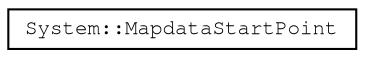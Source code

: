 digraph "Graphical Class Hierarchy"
{
 // LATEX_PDF_SIZE
  edge [fontname="FreeMono",fontsize="10",labelfontname="FreeMono",labelfontsize="10"];
  node [fontname="FreeMono",fontsize="10",shape=record];
  rankdir="LR";
  Node0 [label="System::MapdataStartPoint",height=0.2,width=0.4,color="black", fillcolor="white", style="filled",URL="$class_system_1_1_mapdata_start_point.html",tooltip=" "];
}

